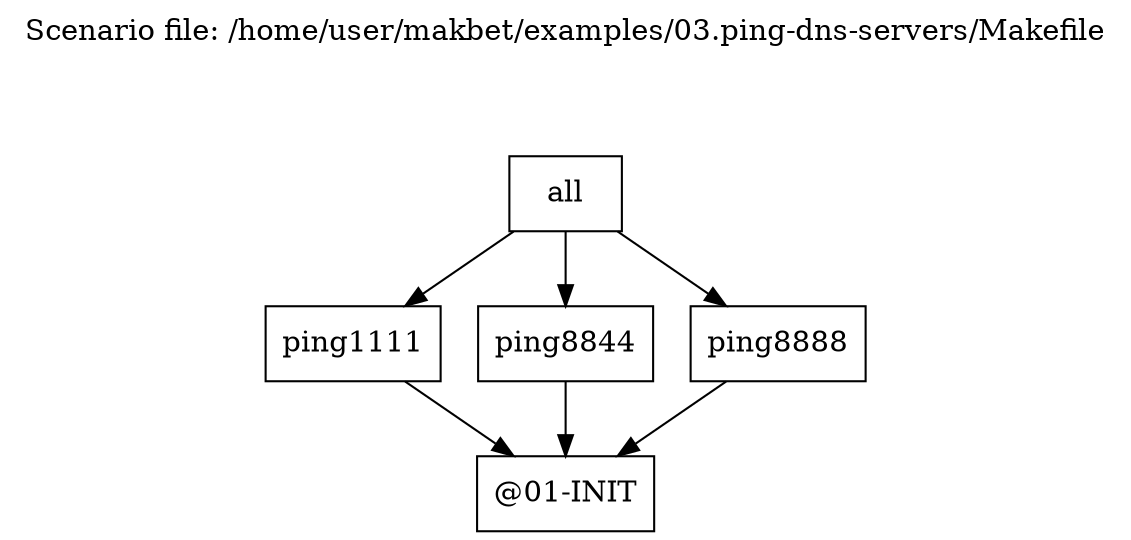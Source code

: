 digraph {

// This file has been generated by makbet heads/master-0-g88262d1
// Generation date: Wed 19 Aug 2020 01:21:07 AM CEST
// Scenario file: /home/user/makbet/examples/03.ping-dns-servers/Makefile

// Graph title.
labelloc="t";
label="Scenario file: /home/user/makbet/examples/03.ping-dns-servers/Makefile\n\n\n\n"

// Node options.
node [shape=box];

"all" -> "ping1111";
"all" -> "ping8844";
"all" -> "ping8888";

"@01-INIT";

"ping1111" -> "@01-INIT";

"ping8844" -> "@01-INIT";

"ping8888" -> "@01-INIT";

}


// End of file

